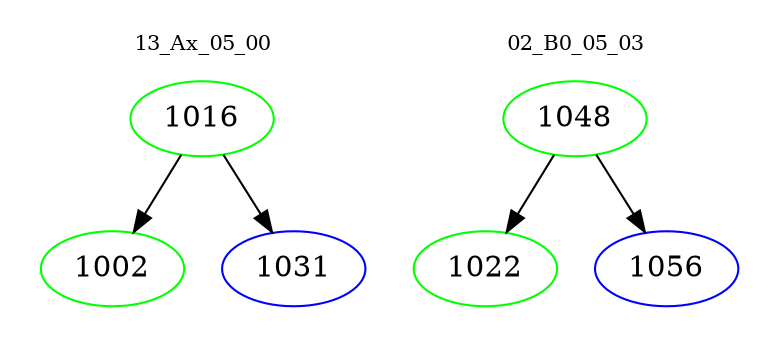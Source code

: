 digraph{
subgraph cluster_0 {
color = white
label = "13_Ax_05_00";
fontsize=10;
T0_1016 [label="1016", color="green"]
T0_1016 -> T0_1002 [color="black"]
T0_1002 [label="1002", color="green"]
T0_1016 -> T0_1031 [color="black"]
T0_1031 [label="1031", color="blue"]
}
subgraph cluster_1 {
color = white
label = "02_B0_05_03";
fontsize=10;
T1_1048 [label="1048", color="green"]
T1_1048 -> T1_1022 [color="black"]
T1_1022 [label="1022", color="green"]
T1_1048 -> T1_1056 [color="black"]
T1_1056 [label="1056", color="blue"]
}
}
